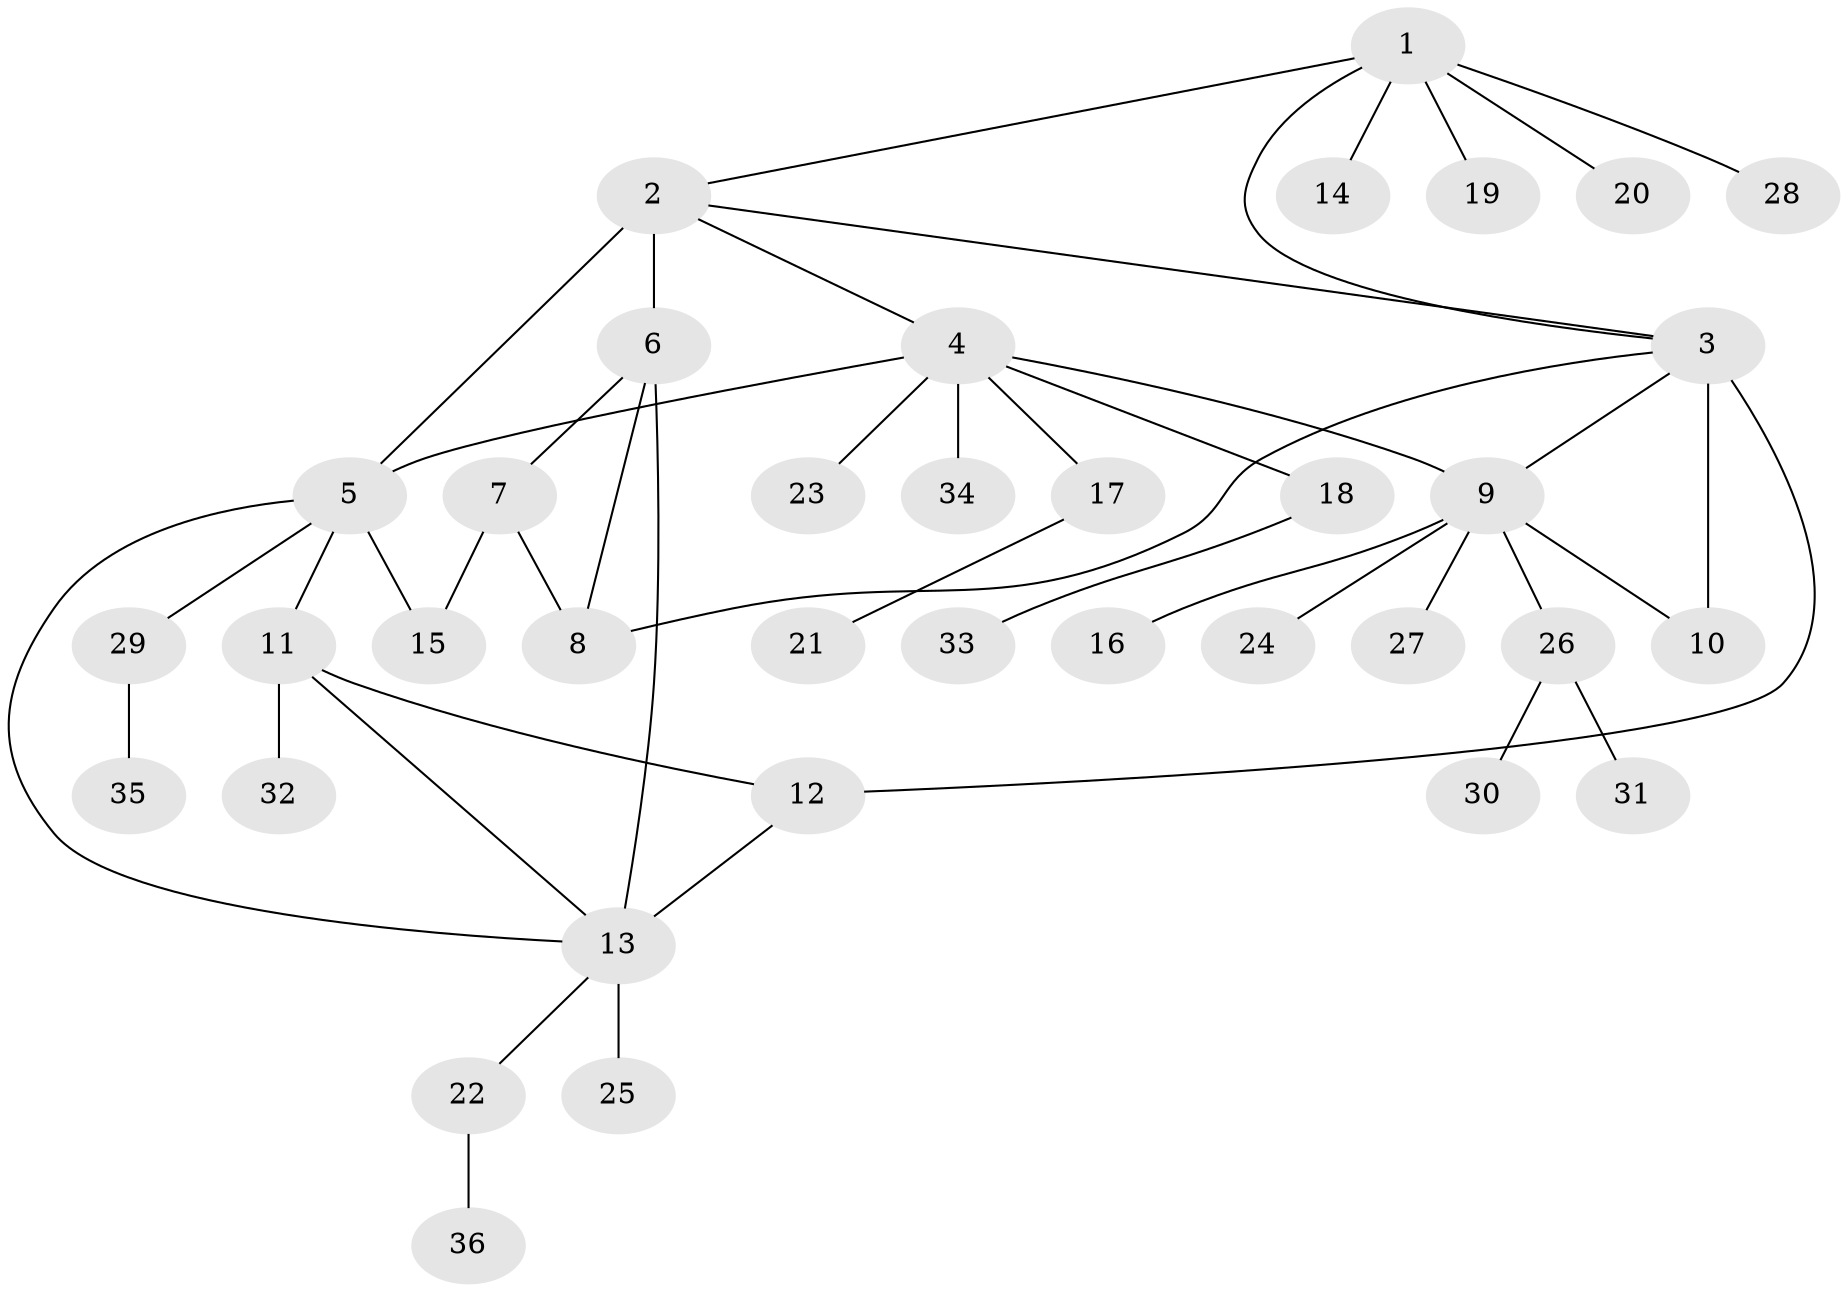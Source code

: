 // original degree distribution, {7: 0.041666666666666664, 4: 0.06944444444444445, 8: 0.05555555555555555, 3: 0.1111111111111111, 6: 0.013888888888888888, 5: 0.013888888888888888, 1: 0.5555555555555556, 2: 0.1388888888888889}
// Generated by graph-tools (version 1.1) at 2025/37/03/09/25 02:37:19]
// undirected, 36 vertices, 46 edges
graph export_dot {
graph [start="1"]
  node [color=gray90,style=filled];
  1;
  2;
  3;
  4;
  5;
  6;
  7;
  8;
  9;
  10;
  11;
  12;
  13;
  14;
  15;
  16;
  17;
  18;
  19;
  20;
  21;
  22;
  23;
  24;
  25;
  26;
  27;
  28;
  29;
  30;
  31;
  32;
  33;
  34;
  35;
  36;
  1 -- 2 [weight=1.0];
  1 -- 3 [weight=1.0];
  1 -- 14 [weight=1.0];
  1 -- 19 [weight=1.0];
  1 -- 20 [weight=1.0];
  1 -- 28 [weight=1.0];
  2 -- 3 [weight=1.0];
  2 -- 4 [weight=1.0];
  2 -- 5 [weight=2.0];
  2 -- 6 [weight=3.0];
  3 -- 8 [weight=1.0];
  3 -- 9 [weight=1.0];
  3 -- 10 [weight=3.0];
  3 -- 12 [weight=2.0];
  4 -- 5 [weight=1.0];
  4 -- 9 [weight=1.0];
  4 -- 17 [weight=1.0];
  4 -- 18 [weight=1.0];
  4 -- 23 [weight=1.0];
  4 -- 34 [weight=1.0];
  5 -- 11 [weight=1.0];
  5 -- 13 [weight=1.0];
  5 -- 15 [weight=1.0];
  5 -- 29 [weight=1.0];
  6 -- 7 [weight=1.0];
  6 -- 8 [weight=1.0];
  6 -- 13 [weight=1.0];
  7 -- 8 [weight=5.0];
  7 -- 15 [weight=1.0];
  9 -- 10 [weight=1.0];
  9 -- 16 [weight=1.0];
  9 -- 24 [weight=1.0];
  9 -- 26 [weight=1.0];
  9 -- 27 [weight=1.0];
  11 -- 12 [weight=3.0];
  11 -- 13 [weight=1.0];
  11 -- 32 [weight=1.0];
  12 -- 13 [weight=1.0];
  13 -- 22 [weight=1.0];
  13 -- 25 [weight=2.0];
  17 -- 21 [weight=1.0];
  18 -- 33 [weight=3.0];
  22 -- 36 [weight=1.0];
  26 -- 30 [weight=1.0];
  26 -- 31 [weight=1.0];
  29 -- 35 [weight=1.0];
}
